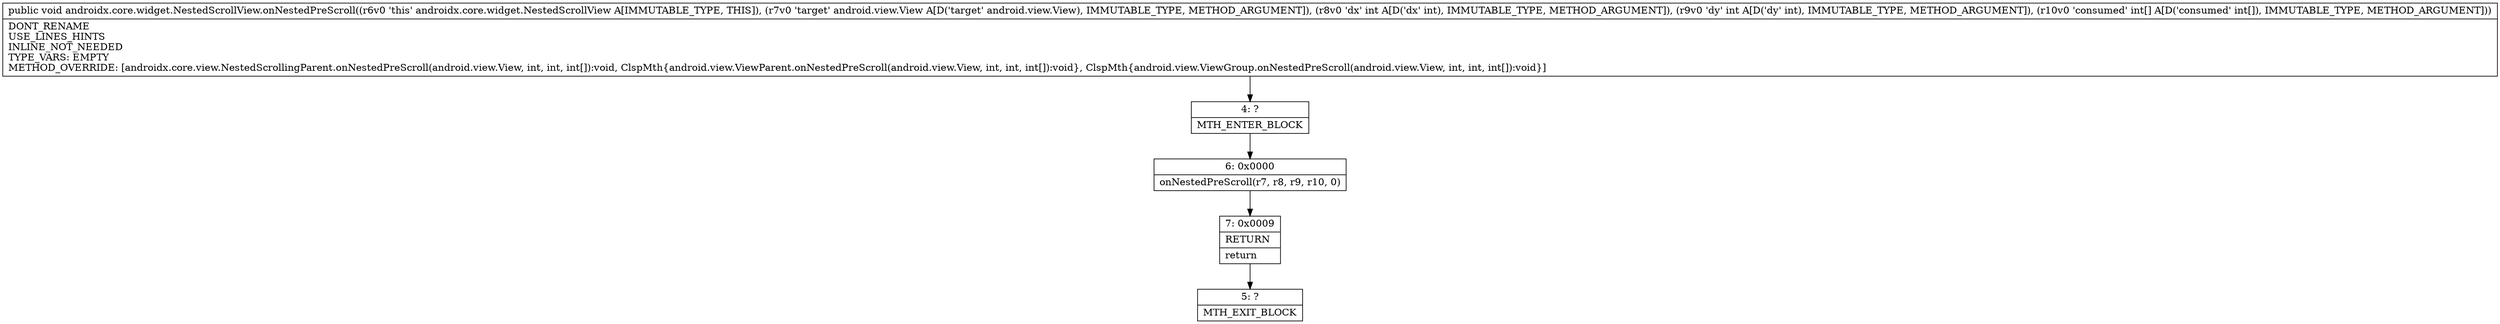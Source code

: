 digraph "CFG forandroidx.core.widget.NestedScrollView.onNestedPreScroll(Landroid\/view\/View;II[I)V" {
Node_4 [shape=record,label="{4\:\ ?|MTH_ENTER_BLOCK\l}"];
Node_6 [shape=record,label="{6\:\ 0x0000|onNestedPreScroll(r7, r8, r9, r10, 0)\l}"];
Node_7 [shape=record,label="{7\:\ 0x0009|RETURN\l|return\l}"];
Node_5 [shape=record,label="{5\:\ ?|MTH_EXIT_BLOCK\l}"];
MethodNode[shape=record,label="{public void androidx.core.widget.NestedScrollView.onNestedPreScroll((r6v0 'this' androidx.core.widget.NestedScrollView A[IMMUTABLE_TYPE, THIS]), (r7v0 'target' android.view.View A[D('target' android.view.View), IMMUTABLE_TYPE, METHOD_ARGUMENT]), (r8v0 'dx' int A[D('dx' int), IMMUTABLE_TYPE, METHOD_ARGUMENT]), (r9v0 'dy' int A[D('dy' int), IMMUTABLE_TYPE, METHOD_ARGUMENT]), (r10v0 'consumed' int[] A[D('consumed' int[]), IMMUTABLE_TYPE, METHOD_ARGUMENT]))  | DONT_RENAME\lUSE_LINES_HINTS\lINLINE_NOT_NEEDED\lTYPE_VARS: EMPTY\lMETHOD_OVERRIDE: [androidx.core.view.NestedScrollingParent.onNestedPreScroll(android.view.View, int, int, int[]):void, ClspMth\{android.view.ViewParent.onNestedPreScroll(android.view.View, int, int, int[]):void\}, ClspMth\{android.view.ViewGroup.onNestedPreScroll(android.view.View, int, int, int[]):void\}]\l}"];
MethodNode -> Node_4;Node_4 -> Node_6;
Node_6 -> Node_7;
Node_7 -> Node_5;
}

